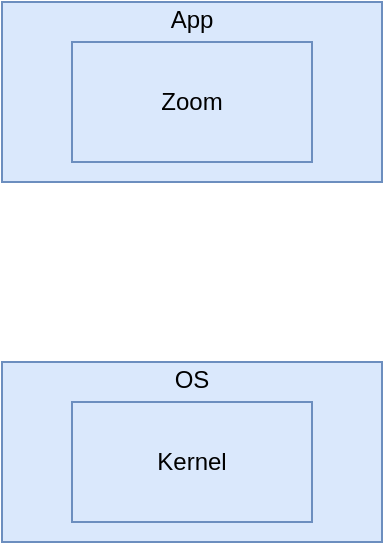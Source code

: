 <mxfile version="16.1.2" type="github">
  <diagram id="J8v5nOwloBeOroNvl-C5" name="Page-1">
    <mxGraphModel dx="761" dy="558" grid="1" gridSize="10" guides="1" tooltips="1" connect="1" arrows="1" fold="1" page="1" pageScale="1" pageWidth="827" pageHeight="1169" math="0" shadow="0">
      <root>
        <mxCell id="0" />
        <mxCell id="1" parent="0" />
        <mxCell id="k5aMiG2UluXMkMwgCBKv-1" value="OS&lt;br&gt;&lt;br&gt;&lt;br&gt;&lt;br&gt;&lt;br&gt;&lt;br&gt;" style="rounded=0;whiteSpace=wrap;html=1;fillColor=#dae8fc;strokeColor=#6c8ebf;" vertex="1" parent="1">
          <mxGeometry x="224" y="190" width="190" height="90" as="geometry" />
        </mxCell>
        <mxCell id="k5aMiG2UluXMkMwgCBKv-2" value="Kernel" style="rounded=0;whiteSpace=wrap;html=1;fillColor=#dae8fc;strokeColor=#6c8ebf;" vertex="1" parent="1">
          <mxGeometry x="259" y="210" width="120" height="60" as="geometry" />
        </mxCell>
        <mxCell id="k5aMiG2UluXMkMwgCBKv-3" value="App&lt;br&gt;&lt;br&gt;&lt;br&gt;&lt;br&gt;&lt;br&gt;&lt;br&gt;" style="rounded=0;whiteSpace=wrap;html=1;fillColor=#dae8fc;strokeColor=#6c8ebf;" vertex="1" parent="1">
          <mxGeometry x="224" y="10" width="190" height="90" as="geometry" />
        </mxCell>
        <mxCell id="k5aMiG2UluXMkMwgCBKv-4" value="Zoom" style="rounded=0;whiteSpace=wrap;html=1;fillColor=#dae8fc;strokeColor=#6c8ebf;" vertex="1" parent="1">
          <mxGeometry x="259" y="30" width="120" height="60" as="geometry" />
        </mxCell>
      </root>
    </mxGraphModel>
  </diagram>
</mxfile>
